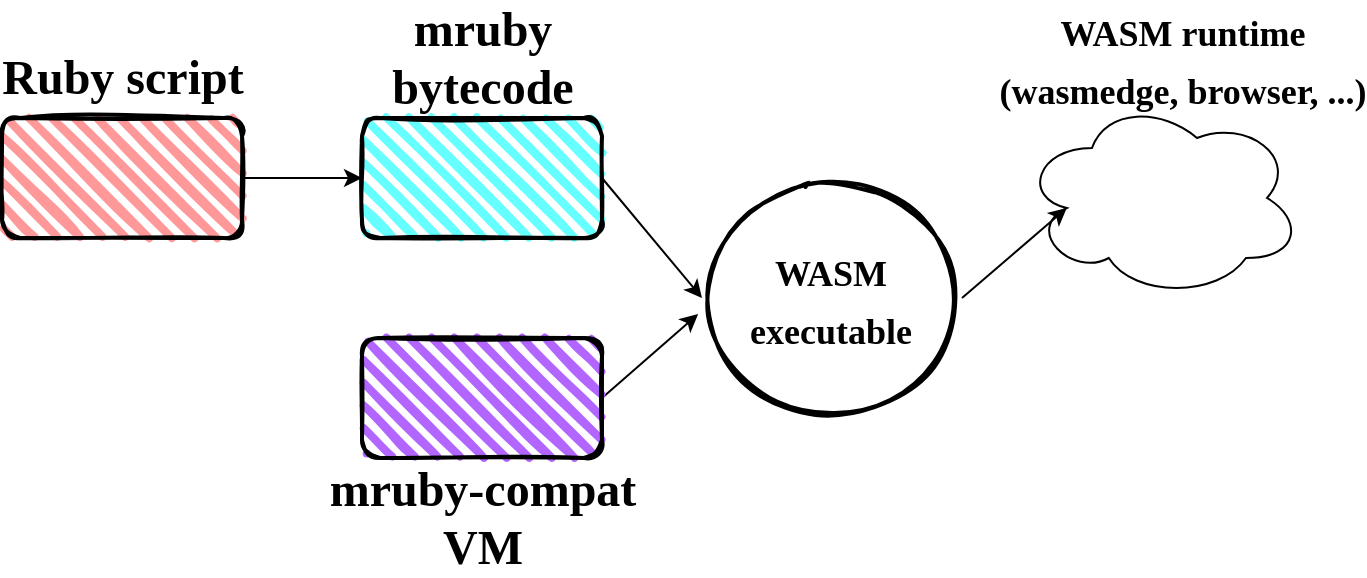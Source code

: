 <mxfile>
    <diagram id="V7JLGQDXyi5FZcPVljwO" name="ページ1">
        <mxGraphModel dx="997" dy="717" grid="1" gridSize="10" guides="1" tooltips="1" connect="1" arrows="1" fold="1" page="1" pageScale="1" pageWidth="827" pageHeight="1169" math="0" shadow="0">
            <root>
                <mxCell id="0"/>
                <mxCell id="1" parent="0"/>
                <mxCell id="7" style="edgeStyle=none;html=1;exitX=1;exitY=0.5;exitDx=0;exitDy=0;entryX=0;entryY=0.5;entryDx=0;entryDy=0;" edge="1" parent="1" source="2" target="3">
                    <mxGeometry relative="1" as="geometry"/>
                </mxCell>
                <mxCell id="2" value="" style="rounded=1;whiteSpace=wrap;html=1;strokeWidth=2;fillWeight=4;hachureGap=8;hachureAngle=45;fillColor=#FF9999;sketch=1;" vertex="1" parent="1">
                    <mxGeometry x="60" y="70" width="120" height="60" as="geometry"/>
                </mxCell>
                <mxCell id="8" style="edgeStyle=none;html=1;exitX=1;exitY=0.5;exitDx=0;exitDy=0;entryX=0;entryY=0.5;entryDx=0;entryDy=0;" edge="1" parent="1" source="3" target="5">
                    <mxGeometry relative="1" as="geometry"/>
                </mxCell>
                <mxCell id="3" value="" style="rounded=1;whiteSpace=wrap;html=1;strokeWidth=2;fillWeight=4;hachureGap=8;hachureAngle=45;fillColor=#66FFFF;sketch=1;" vertex="1" parent="1">
                    <mxGeometry x="240" y="70" width="120" height="60" as="geometry"/>
                </mxCell>
                <mxCell id="9" style="edgeStyle=none;html=1;exitX=1;exitY=0.5;exitDx=0;exitDy=0;entryX=-0.015;entryY=0.567;entryDx=0;entryDy=0;entryPerimeter=0;" edge="1" parent="1" source="4" target="5">
                    <mxGeometry relative="1" as="geometry"/>
                </mxCell>
                <mxCell id="4" value="" style="rounded=1;whiteSpace=wrap;html=1;strokeWidth=2;fillWeight=4;hachureGap=8;hachureAngle=45;fillColor=#B266FF;sketch=1;" vertex="1" parent="1">
                    <mxGeometry x="240" y="180" width="120" height="60" as="geometry"/>
                </mxCell>
                <mxCell id="10" style="edgeStyle=none;html=1;exitX=1;exitY=0.5;exitDx=0;exitDy=0;entryX=0.16;entryY=0.55;entryDx=0;entryDy=0;entryPerimeter=0;" edge="1" parent="1" source="5" target="6">
                    <mxGeometry relative="1" as="geometry"/>
                </mxCell>
                <mxCell id="5" value="" style="ellipse;whiteSpace=wrap;html=1;strokeWidth=2;fillWeight=2;hachureGap=8;fillColor=none;fillStyle=dots;sketch=1;" vertex="1" parent="1">
                    <mxGeometry x="410" y="100" width="130" height="120" as="geometry"/>
                </mxCell>
                <mxCell id="6" value="" style="ellipse;shape=cloud;whiteSpace=wrap;html=1;fillColor=none;" vertex="1" parent="1">
                    <mxGeometry x="570" y="60" width="140" height="100" as="geometry"/>
                </mxCell>
                <mxCell id="11" value="Ruby script" style="text;strokeColor=none;fillColor=none;html=1;fontSize=24;fontStyle=1;verticalAlign=middle;align=center;fontFamily=Comic Sans MS;" vertex="1" parent="1">
                    <mxGeometry x="70" y="30" width="100" height="40" as="geometry"/>
                </mxCell>
                <mxCell id="13" value="mruby&lt;br&gt;bytecode" style="text;strokeColor=none;fillColor=none;html=1;fontSize=24;fontStyle=1;verticalAlign=middle;align=center;fontFamily=Comic Sans MS;" vertex="1" parent="1">
                    <mxGeometry x="250" y="20" width="100" height="40" as="geometry"/>
                </mxCell>
                <mxCell id="14" value="mruby-compat&lt;br&gt;VM" style="text;strokeColor=none;fillColor=none;html=1;fontSize=24;fontStyle=1;verticalAlign=middle;align=center;fontFamily=Comic Sans MS;" vertex="1" parent="1">
                    <mxGeometry x="250" y="250" width="100" height="40" as="geometry"/>
                </mxCell>
                <mxCell id="15" value="&lt;font style=&quot;font-size: 18px;&quot;&gt;WASM&lt;br&gt;executable&lt;/font&gt;" style="text;strokeColor=none;fillColor=none;html=1;fontSize=24;fontStyle=1;verticalAlign=middle;align=center;fontFamily=Comic Sans MS;" vertex="1" parent="1">
                    <mxGeometry x="424" y="140" width="100" height="40" as="geometry"/>
                </mxCell>
                <mxCell id="16" value="&lt;font style=&quot;font-size: 18px;&quot;&gt;WASM runtime&lt;br&gt;(wasmedge, browser, ...)&lt;/font&gt;" style="text;strokeColor=none;fillColor=none;html=1;fontSize=24;fontStyle=1;verticalAlign=middle;align=center;fontFamily=Comic Sans MS;" vertex="1" parent="1">
                    <mxGeometry x="600" y="20" width="100" height="40" as="geometry"/>
                </mxCell>
            </root>
        </mxGraphModel>
    </diagram>
</mxfile>
